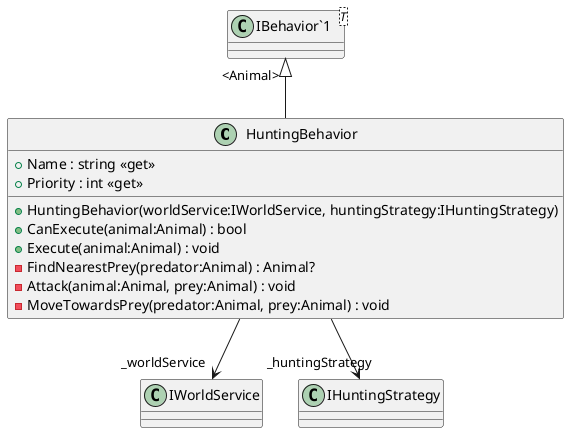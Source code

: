 @startuml
class HuntingBehavior {
    + HuntingBehavior(worldService:IWorldService, huntingStrategy:IHuntingStrategy)
    + Name : string <<get>>
    + Priority : int <<get>>
    + CanExecute(animal:Animal) : bool
    + Execute(animal:Animal) : void
    - FindNearestPrey(predator:Animal) : Animal?
    - Attack(animal:Animal, prey:Animal) : void
    - MoveTowardsPrey(predator:Animal, prey:Animal) : void
}
class "IBehavior`1"<T> {
}
"IBehavior`1" "<Animal>" <|-- HuntingBehavior
HuntingBehavior --> "_worldService" IWorldService
HuntingBehavior --> "_huntingStrategy" IHuntingStrategy
@enduml
